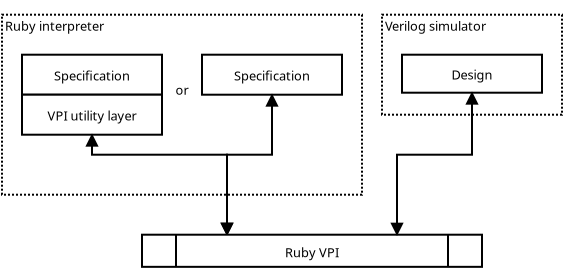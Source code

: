<?xml version="1.0" encoding="UTF-8"?>
<dia:diagram xmlns:dia="http://www.lysator.liu.se/~alla/dia/">
  <dia:layer name="relay" visible="false">
    <dia:object type="Flowchart - Box" version="0" id="O0">
      <dia:attribute name="obj_pos">
        <dia:point val="5,13"/>
      </dia:attribute>
      <dia:attribute name="obj_bb">
        <dia:rectangle val="4.95,12.95;12.05,15.05"/>
      </dia:attribute>
      <dia:attribute name="elem_corner">
        <dia:point val="5,13"/>
      </dia:attribute>
      <dia:attribute name="elem_width">
        <dia:real val="7"/>
      </dia:attribute>
      <dia:attribute name="elem_height">
        <dia:real val="2"/>
      </dia:attribute>
      <dia:attribute name="show_background">
        <dia:boolean val="true"/>
      </dia:attribute>
      <dia:attribute name="padding">
        <dia:real val="0.5"/>
      </dia:attribute>
      <dia:attribute name="text">
        <dia:composite type="text">
          <dia:attribute name="string">
            <dia:string>#Verilog simulator#</dia:string>
          </dia:attribute>
          <dia:attribute name="font">
            <dia:font family="sans" style="0" name="Helvetica"/>
          </dia:attribute>
          <dia:attribute name="height">
            <dia:real val="0.8"/>
          </dia:attribute>
          <dia:attribute name="pos">
            <dia:point val="8.5,14.15"/>
          </dia:attribute>
          <dia:attribute name="color">
            <dia:color val="#000000"/>
          </dia:attribute>
          <dia:attribute name="alignment">
            <dia:enum val="1"/>
          </dia:attribute>
        </dia:composite>
      </dia:attribute>
    </dia:object>
    <dia:object type="Flowchart - Box" version="0" id="O1">
      <dia:attribute name="obj_pos">
        <dia:point val="18,13"/>
      </dia:attribute>
      <dia:attribute name="obj_bb">
        <dia:rectangle val="17.95,12.95;22.05,15.05"/>
      </dia:attribute>
      <dia:attribute name="elem_corner">
        <dia:point val="18,13"/>
      </dia:attribute>
      <dia:attribute name="elem_width">
        <dia:real val="4"/>
      </dia:attribute>
      <dia:attribute name="elem_height">
        <dia:real val="2"/>
      </dia:attribute>
      <dia:attribute name="show_background">
        <dia:boolean val="true"/>
      </dia:attribute>
      <dia:attribute name="padding">
        <dia:real val="0.5"/>
      </dia:attribute>
      <dia:attribute name="text">
        <dia:composite type="text">
          <dia:attribute name="string">
            <dia:string>#Ruby#</dia:string>
          </dia:attribute>
          <dia:attribute name="font">
            <dia:font family="sans" style="0" name="Helvetica"/>
          </dia:attribute>
          <dia:attribute name="height">
            <dia:real val="0.8"/>
          </dia:attribute>
          <dia:attribute name="pos">
            <dia:point val="20,14.15"/>
          </dia:attribute>
          <dia:attribute name="color">
            <dia:color val="#000000"/>
          </dia:attribute>
          <dia:attribute name="alignment">
            <dia:enum val="1"/>
          </dia:attribute>
        </dia:composite>
      </dia:attribute>
    </dia:object>
    <dia:object type="Standard - ZigZagLine" version="0" id="O2">
      <dia:attribute name="obj_pos">
        <dia:point val="12,14"/>
      </dia:attribute>
      <dia:attribute name="obj_bb">
        <dia:rectangle val="12,13.95;18.071,14.05"/>
      </dia:attribute>
      <dia:attribute name="orth_points">
        <dia:point val="12,14"/>
        <dia:point val="12,14"/>
        <dia:point val="18,14"/>
        <dia:point val="18,14"/>
      </dia:attribute>
      <dia:attribute name="orth_orient">
        <dia:enum val="0"/>
        <dia:enum val="1"/>
        <dia:enum val="0"/>
      </dia:attribute>
      <dia:attribute name="end_arrow">
        <dia:enum val="22"/>
      </dia:attribute>
      <dia:attribute name="end_arrow_length">
        <dia:real val="0.5"/>
      </dia:attribute>
      <dia:attribute name="end_arrow_width">
        <dia:real val="0.5"/>
      </dia:attribute>
      <dia:connections>
        <dia:connection handle="0" to="O0" connection="8"/>
        <dia:connection handle="1" to="O1" connection="7"/>
      </dia:connections>
    </dia:object>
    <dia:object type="Standard - ZigZagLine" version="0" id="O3">
      <dia:attribute name="obj_pos">
        <dia:point val="22,14"/>
      </dia:attribute>
      <dia:attribute name="obj_bb">
        <dia:rectangle val="3.95,13.5;23.05,16.05"/>
      </dia:attribute>
      <dia:attribute name="orth_points">
        <dia:point val="22,14"/>
        <dia:point val="23,14"/>
        <dia:point val="23,16"/>
        <dia:point val="4,16"/>
        <dia:point val="4,14"/>
        <dia:point val="5,14"/>
      </dia:attribute>
      <dia:attribute name="orth_orient">
        <dia:enum val="0"/>
        <dia:enum val="1"/>
        <dia:enum val="0"/>
        <dia:enum val="1"/>
        <dia:enum val="0"/>
      </dia:attribute>
      <dia:attribute name="autorouting">
        <dia:boolean val="false"/>
      </dia:attribute>
      <dia:attribute name="end_arrow">
        <dia:enum val="22"/>
      </dia:attribute>
      <dia:attribute name="end_arrow_length">
        <dia:real val="0.5"/>
      </dia:attribute>
      <dia:attribute name="end_arrow_width">
        <dia:real val="0.5"/>
      </dia:attribute>
      <dia:connections>
        <dia:connection handle="0" to="O1" connection="8"/>
        <dia:connection handle="1" to="O0" connection="7"/>
      </dia:connections>
    </dia:object>
    <dia:object type="Standard - Text" version="0" id="O4">
      <dia:attribute name="obj_pos">
        <dia:point val="14.85,13.5"/>
      </dia:attribute>
      <dia:attribute name="obj_bb">
        <dia:rectangle val="12.731,12.95;16.969,13.9"/>
      </dia:attribute>
      <dia:attribute name="text">
        <dia:composite type="text">
          <dia:attribute name="string">
            <dia:string>#$ruby_relay();#</dia:string>
          </dia:attribute>
          <dia:attribute name="font">
            <dia:font family="sans" style="0" name="Helvetica"/>
          </dia:attribute>
          <dia:attribute name="height">
            <dia:real val="0.8"/>
          </dia:attribute>
          <dia:attribute name="pos">
            <dia:point val="14.85,13.5"/>
          </dia:attribute>
          <dia:attribute name="color">
            <dia:color val="#000000"/>
          </dia:attribute>
          <dia:attribute name="alignment">
            <dia:enum val="1"/>
          </dia:attribute>
        </dia:composite>
      </dia:attribute>
    </dia:object>
    <dia:object type="Standard - Text" version="0" id="O5">
      <dia:attribute name="obj_pos">
        <dia:point val="11.25,16.9"/>
      </dia:attribute>
      <dia:attribute name="obj_bb">
        <dia:rectangle val="11.25,16.35;16.438,17.3"/>
      </dia:attribute>
      <dia:attribute name="text">
        <dia:composite type="text">
          <dia:attribute name="string">
            <dia:string>#Vpi::relay_verilog#</dia:string>
          </dia:attribute>
          <dia:attribute name="font">
            <dia:font family="sans" style="0" name="Helvetica"/>
          </dia:attribute>
          <dia:attribute name="height">
            <dia:real val="0.8"/>
          </dia:attribute>
          <dia:attribute name="pos">
            <dia:point val="11.25,16.9"/>
          </dia:attribute>
          <dia:attribute name="color">
            <dia:color val="#000000"/>
          </dia:attribute>
          <dia:attribute name="alignment">
            <dia:enum val="0"/>
          </dia:attribute>
        </dia:composite>
      </dia:attribute>
    </dia:object>
    <dia:object type="Standard - ZigZagLine" version="0" id="O6">
      <dia:attribute name="obj_pos">
        <dia:point val="19,13"/>
      </dia:attribute>
      <dia:attribute name="obj_bb">
        <dia:rectangle val="18.95,11.95;21.5,13.05"/>
      </dia:attribute>
      <dia:attribute name="orth_points">
        <dia:point val="19,13"/>
        <dia:point val="19,12"/>
        <dia:point val="21,12"/>
        <dia:point val="21,13"/>
      </dia:attribute>
      <dia:attribute name="orth_orient">
        <dia:enum val="1"/>
        <dia:enum val="0"/>
        <dia:enum val="1"/>
      </dia:attribute>
      <dia:attribute name="line_style">
        <dia:enum val="4"/>
      </dia:attribute>
      <dia:attribute name="end_arrow">
        <dia:enum val="1"/>
      </dia:attribute>
      <dia:attribute name="end_arrow_length">
        <dia:real val="0.5"/>
      </dia:attribute>
      <dia:attribute name="end_arrow_width">
        <dia:real val="0.5"/>
      </dia:attribute>
      <dia:connections>
        <dia:connection handle="0" to="O1" connection="1"/>
        <dia:connection handle="1" to="O1" connection="3"/>
      </dia:connections>
    </dia:object>
    <dia:object type="Standard - ZigZagLine" version="0" id="O7">
      <dia:attribute name="obj_pos">
        <dia:point val="6.75,13"/>
      </dia:attribute>
      <dia:attribute name="obj_bb">
        <dia:rectangle val="6.7,11.95;10.75,13.05"/>
      </dia:attribute>
      <dia:attribute name="orth_points">
        <dia:point val="6.75,13"/>
        <dia:point val="6.75,12"/>
        <dia:point val="10.25,12"/>
        <dia:point val="10.25,13"/>
      </dia:attribute>
      <dia:attribute name="orth_orient">
        <dia:enum val="1"/>
        <dia:enum val="0"/>
        <dia:enum val="1"/>
      </dia:attribute>
      <dia:attribute name="autorouting">
        <dia:boolean val="false"/>
      </dia:attribute>
      <dia:attribute name="line_style">
        <dia:enum val="4"/>
      </dia:attribute>
      <dia:attribute name="end_arrow">
        <dia:enum val="1"/>
      </dia:attribute>
      <dia:attribute name="end_arrow_length">
        <dia:real val="0.5"/>
      </dia:attribute>
      <dia:attribute name="end_arrow_width">
        <dia:real val="0.5"/>
      </dia:attribute>
      <dia:connections>
        <dia:connection handle="0" to="O0" connection="1"/>
        <dia:connection handle="1" to="O0" connection="3"/>
      </dia:connections>
    </dia:object>
  </dia:layer>
  <dia:layer name="init" visible="false">
    <dia:object type="Flowchart - Box" version="0" id="O8">
      <dia:attribute name="obj_pos">
        <dia:point val="-2.135,-7.52"/>
      </dia:attribute>
      <dia:attribute name="obj_bb">
        <dia:rectangle val="-2.185,-7.57;4.915,-5.47"/>
      </dia:attribute>
      <dia:attribute name="elem_corner">
        <dia:point val="-2.135,-7.52"/>
      </dia:attribute>
      <dia:attribute name="elem_width">
        <dia:real val="7"/>
      </dia:attribute>
      <dia:attribute name="elem_height">
        <dia:real val="2"/>
      </dia:attribute>
      <dia:attribute name="show_background">
        <dia:boolean val="true"/>
      </dia:attribute>
      <dia:attribute name="padding">
        <dia:real val="0.5"/>
      </dia:attribute>
      <dia:attribute name="text">
        <dia:composite type="text">
          <dia:attribute name="string">
            <dia:string>#Verilog simulator#</dia:string>
          </dia:attribute>
          <dia:attribute name="font">
            <dia:font family="sans" style="0" name="Helvetica"/>
          </dia:attribute>
          <dia:attribute name="height">
            <dia:real val="0.8"/>
          </dia:attribute>
          <dia:attribute name="pos">
            <dia:point val="1.365,-6.37"/>
          </dia:attribute>
          <dia:attribute name="color">
            <dia:color val="#000000"/>
          </dia:attribute>
          <dia:attribute name="alignment">
            <dia:enum val="1"/>
          </dia:attribute>
        </dia:composite>
      </dia:attribute>
    </dia:object>
    <dia:object type="Flowchart - Box" version="0" id="O9">
      <dia:attribute name="obj_pos">
        <dia:point val="10.865,-7.52"/>
      </dia:attribute>
      <dia:attribute name="obj_bb">
        <dia:rectangle val="10.815,-7.57;14.915,-5.47"/>
      </dia:attribute>
      <dia:attribute name="elem_corner">
        <dia:point val="10.865,-7.52"/>
      </dia:attribute>
      <dia:attribute name="elem_width">
        <dia:real val="4"/>
      </dia:attribute>
      <dia:attribute name="elem_height">
        <dia:real val="2"/>
      </dia:attribute>
      <dia:attribute name="show_background">
        <dia:boolean val="true"/>
      </dia:attribute>
      <dia:attribute name="padding">
        <dia:real val="0.5"/>
      </dia:attribute>
      <dia:attribute name="text">
        <dia:composite type="text">
          <dia:attribute name="string">
            <dia:string>#Ruby#</dia:string>
          </dia:attribute>
          <dia:attribute name="font">
            <dia:font family="sans" style="0" name="Helvetica"/>
          </dia:attribute>
          <dia:attribute name="height">
            <dia:real val="0.8"/>
          </dia:attribute>
          <dia:attribute name="pos">
            <dia:point val="12.865,-6.37"/>
          </dia:attribute>
          <dia:attribute name="color">
            <dia:color val="#000000"/>
          </dia:attribute>
          <dia:attribute name="alignment">
            <dia:enum val="1"/>
          </dia:attribute>
        </dia:composite>
      </dia:attribute>
    </dia:object>
    <dia:object type="Standard - ZigZagLine" version="0" id="O10">
      <dia:attribute name="obj_pos">
        <dia:point val="4.865,-6.52"/>
      </dia:attribute>
      <dia:attribute name="obj_bb">
        <dia:rectangle val="4.865,-6.57;10.936,-6.47"/>
      </dia:attribute>
      <dia:attribute name="orth_points">
        <dia:point val="4.865,-6.52"/>
        <dia:point val="4.865,-6.52"/>
        <dia:point val="10.865,-6.52"/>
        <dia:point val="10.865,-6.52"/>
      </dia:attribute>
      <dia:attribute name="orth_orient">
        <dia:enum val="0"/>
        <dia:enum val="1"/>
        <dia:enum val="0"/>
      </dia:attribute>
      <dia:attribute name="end_arrow">
        <dia:enum val="22"/>
      </dia:attribute>
      <dia:attribute name="end_arrow_length">
        <dia:real val="0.5"/>
      </dia:attribute>
      <dia:attribute name="end_arrow_width">
        <dia:real val="0.5"/>
      </dia:attribute>
      <dia:connections>
        <dia:connection handle="0" to="O8" connection="8"/>
        <dia:connection handle="1" to="O9" connection="7"/>
      </dia:connections>
    </dia:object>
    <dia:object type="Standard - ZigZagLine" version="0" id="O11">
      <dia:attribute name="obj_pos">
        <dia:point val="14.865,-6.52"/>
      </dia:attribute>
      <dia:attribute name="obj_bb">
        <dia:rectangle val="-3.185,-7.02;15.915,-4.47"/>
      </dia:attribute>
      <dia:attribute name="orth_points">
        <dia:point val="14.865,-6.52"/>
        <dia:point val="15.865,-6.52"/>
        <dia:point val="15.865,-4.52"/>
        <dia:point val="-3.135,-4.52"/>
        <dia:point val="-3.135,-6.52"/>
        <dia:point val="-2.135,-6.52"/>
      </dia:attribute>
      <dia:attribute name="orth_orient">
        <dia:enum val="0"/>
        <dia:enum val="1"/>
        <dia:enum val="0"/>
        <dia:enum val="1"/>
        <dia:enum val="0"/>
      </dia:attribute>
      <dia:attribute name="autorouting">
        <dia:boolean val="false"/>
      </dia:attribute>
      <dia:attribute name="end_arrow">
        <dia:enum val="22"/>
      </dia:attribute>
      <dia:attribute name="end_arrow_length">
        <dia:real val="0.5"/>
      </dia:attribute>
      <dia:attribute name="end_arrow_width">
        <dia:real val="0.5"/>
      </dia:attribute>
      <dia:connections>
        <dia:connection handle="0" to="O9" connection="8"/>
        <dia:connection handle="1" to="O8" connection="7"/>
      </dia:connections>
    </dia:object>
    <dia:object type="Standard - Text" version="0" id="O12">
      <dia:attribute name="obj_pos">
        <dia:point val="7.715,-7.02"/>
      </dia:attribute>
      <dia:attribute name="obj_bb">
        <dia:rectangle val="5.865,-7.57;9.565,-6.62"/>
      </dia:attribute>
      <dia:attribute name="text">
        <dia:composite type="text">
          <dia:attribute name="string">
            <dia:string>#$ruby_init();#</dia:string>
          </dia:attribute>
          <dia:attribute name="font">
            <dia:font family="sans" style="0" name="Helvetica"/>
          </dia:attribute>
          <dia:attribute name="height">
            <dia:real val="0.8"/>
          </dia:attribute>
          <dia:attribute name="pos">
            <dia:point val="7.715,-7.02"/>
          </dia:attribute>
          <dia:attribute name="color">
            <dia:color val="#000000"/>
          </dia:attribute>
          <dia:attribute name="alignment">
            <dia:enum val="1"/>
          </dia:attribute>
        </dia:composite>
      </dia:attribute>
    </dia:object>
    <dia:object type="Standard - Text" version="0" id="O13">
      <dia:attribute name="obj_pos">
        <dia:point val="4.115,-3.62"/>
      </dia:attribute>
      <dia:attribute name="obj_bb">
        <dia:rectangle val="4.115,-4.17;9.303,-3.22"/>
      </dia:attribute>
      <dia:attribute name="text">
        <dia:composite type="text">
          <dia:attribute name="string">
            <dia:string>#Vpi::relay_verilog#</dia:string>
          </dia:attribute>
          <dia:attribute name="font">
            <dia:font family="sans" style="0" name="Helvetica"/>
          </dia:attribute>
          <dia:attribute name="height">
            <dia:real val="0.8"/>
          </dia:attribute>
          <dia:attribute name="pos">
            <dia:point val="4.115,-3.62"/>
          </dia:attribute>
          <dia:attribute name="color">
            <dia:color val="#000000"/>
          </dia:attribute>
          <dia:attribute name="alignment">
            <dia:enum val="0"/>
          </dia:attribute>
        </dia:composite>
      </dia:attribute>
    </dia:object>
    <dia:object type="Standard - ZigZagLine" version="0" id="O14">
      <dia:attribute name="obj_pos">
        <dia:point val="11.865,-7.52"/>
      </dia:attribute>
      <dia:attribute name="obj_bb">
        <dia:rectangle val="11.815,-8.57;14.365,-7.47"/>
      </dia:attribute>
      <dia:attribute name="orth_points">
        <dia:point val="11.865,-7.52"/>
        <dia:point val="11.865,-8.52"/>
        <dia:point val="13.865,-8.52"/>
        <dia:point val="13.865,-7.52"/>
      </dia:attribute>
      <dia:attribute name="orth_orient">
        <dia:enum val="1"/>
        <dia:enum val="0"/>
        <dia:enum val="1"/>
      </dia:attribute>
      <dia:attribute name="autorouting">
        <dia:boolean val="false"/>
      </dia:attribute>
      <dia:attribute name="line_style">
        <dia:enum val="4"/>
      </dia:attribute>
      <dia:attribute name="end_arrow">
        <dia:enum val="1"/>
      </dia:attribute>
      <dia:attribute name="end_arrow_length">
        <dia:real val="0.5"/>
      </dia:attribute>
      <dia:attribute name="end_arrow_width">
        <dia:real val="0.5"/>
      </dia:attribute>
      <dia:connections>
        <dia:connection handle="0" to="O9" connection="1"/>
        <dia:connection handle="1" to="O9" connection="3"/>
      </dia:connections>
    </dia:object>
    <dia:object type="Standard - ZigZagLine" version="0" id="O15">
      <dia:attribute name="obj_pos">
        <dia:point val="-0.385,-7.52"/>
      </dia:attribute>
      <dia:attribute name="obj_bb">
        <dia:rectangle val="-0.435,-8.57;3.615,-7.47"/>
      </dia:attribute>
      <dia:attribute name="orth_points">
        <dia:point val="-0.385,-7.52"/>
        <dia:point val="-0.385,-8.52"/>
        <dia:point val="3.115,-8.52"/>
        <dia:point val="3.115,-7.52"/>
      </dia:attribute>
      <dia:attribute name="orth_orient">
        <dia:enum val="1"/>
        <dia:enum val="0"/>
        <dia:enum val="1"/>
      </dia:attribute>
      <dia:attribute name="line_style">
        <dia:enum val="4"/>
      </dia:attribute>
      <dia:attribute name="end_arrow">
        <dia:enum val="1"/>
      </dia:attribute>
      <dia:attribute name="end_arrow_length">
        <dia:real val="0.5"/>
      </dia:attribute>
      <dia:attribute name="end_arrow_width">
        <dia:real val="0.5"/>
      </dia:attribute>
      <dia:connections>
        <dia:connection handle="0" to="O8" connection="1"/>
        <dia:connection handle="1" to="O8" connection="3"/>
      </dia:connections>
    </dia:object>
  </dia:layer>
  <dia:layer name="arch detail" visible="true">
    <dia:group>
      <dia:object type="Standard - Box" version="0" id="O16">
        <dia:attribute name="obj_pos">
          <dia:point val="16,58"/>
        </dia:attribute>
        <dia:attribute name="obj_bb">
          <dia:rectangle val="15.95,57.95;34.05,67.05"/>
        </dia:attribute>
        <dia:attribute name="elem_corner">
          <dia:point val="16,58"/>
        </dia:attribute>
        <dia:attribute name="elem_width">
          <dia:real val="18"/>
        </dia:attribute>
        <dia:attribute name="elem_height">
          <dia:real val="9"/>
        </dia:attribute>
        <dia:attribute name="show_background">
          <dia:boolean val="true"/>
        </dia:attribute>
        <dia:attribute name="line_style">
          <dia:enum val="4"/>
        </dia:attribute>
      </dia:object>
      <dia:object type="Flowchart - Box" version="0" id="O17">
        <dia:attribute name="obj_pos">
          <dia:point val="17,60"/>
        </dia:attribute>
        <dia:attribute name="obj_bb">
          <dia:rectangle val="16.95,59.95;24.05,62.05"/>
        </dia:attribute>
        <dia:attribute name="elem_corner">
          <dia:point val="17,60"/>
        </dia:attribute>
        <dia:attribute name="elem_width">
          <dia:real val="7"/>
        </dia:attribute>
        <dia:attribute name="elem_height">
          <dia:real val="2.0"/>
        </dia:attribute>
        <dia:attribute name="show_background">
          <dia:boolean val="true"/>
        </dia:attribute>
        <dia:attribute name="padding">
          <dia:real val="0.5"/>
        </dia:attribute>
        <dia:attribute name="text">
          <dia:composite type="text">
            <dia:attribute name="string">
              <dia:string>#Specification#</dia:string>
            </dia:attribute>
            <dia:attribute name="font">
              <dia:font family="sans" style="0" name="Helvetica"/>
            </dia:attribute>
            <dia:attribute name="height">
              <dia:real val="0.8"/>
            </dia:attribute>
            <dia:attribute name="pos">
              <dia:point val="20.5,61.15"/>
            </dia:attribute>
            <dia:attribute name="color">
              <dia:color val="#000000"/>
            </dia:attribute>
            <dia:attribute name="alignment">
              <dia:enum val="1"/>
            </dia:attribute>
          </dia:composite>
        </dia:attribute>
      </dia:object>
      <dia:object type="Flowchart - Box" version="0" id="O18">
        <dia:attribute name="obj_pos">
          <dia:point val="17,62"/>
        </dia:attribute>
        <dia:attribute name="obj_bb">
          <dia:rectangle val="16.95,61.95;24.05,64.05"/>
        </dia:attribute>
        <dia:attribute name="elem_corner">
          <dia:point val="17,62"/>
        </dia:attribute>
        <dia:attribute name="elem_width">
          <dia:real val="7"/>
        </dia:attribute>
        <dia:attribute name="elem_height">
          <dia:real val="2"/>
        </dia:attribute>
        <dia:attribute name="show_background">
          <dia:boolean val="true"/>
        </dia:attribute>
        <dia:attribute name="padding">
          <dia:real val="0.5"/>
        </dia:attribute>
        <dia:attribute name="text">
          <dia:composite type="text">
            <dia:attribute name="string">
              <dia:string>#VPI utility layer#</dia:string>
            </dia:attribute>
            <dia:attribute name="font">
              <dia:font family="sans" style="0" name="Helvetica"/>
            </dia:attribute>
            <dia:attribute name="height">
              <dia:real val="0.8"/>
            </dia:attribute>
            <dia:attribute name="pos">
              <dia:point val="20.5,63.15"/>
            </dia:attribute>
            <dia:attribute name="color">
              <dia:color val="#000000"/>
            </dia:attribute>
            <dia:attribute name="alignment">
              <dia:enum val="1"/>
            </dia:attribute>
          </dia:composite>
        </dia:attribute>
      </dia:object>
      <dia:object type="Standard - Text" version="0" id="O19">
        <dia:attribute name="obj_pos">
          <dia:point val="16,58"/>
        </dia:attribute>
        <dia:attribute name="obj_bb">
          <dia:rectangle val="16,57.45;21.262,59.2"/>
        </dia:attribute>
        <dia:attribute name="text">
          <dia:composite type="text">
            <dia:attribute name="string">
              <dia:string>#
 Ruby interpreter#</dia:string>
            </dia:attribute>
            <dia:attribute name="font">
              <dia:font family="sans" style="0" name="Helvetica"/>
            </dia:attribute>
            <dia:attribute name="height">
              <dia:real val="0.8"/>
            </dia:attribute>
            <dia:attribute name="pos">
              <dia:point val="16,58"/>
            </dia:attribute>
            <dia:attribute name="color">
              <dia:color val="#000000"/>
            </dia:attribute>
            <dia:attribute name="alignment">
              <dia:enum val="0"/>
            </dia:attribute>
          </dia:composite>
        </dia:attribute>
        <dia:connections>
          <dia:connection handle="0" to="O16" connection="0"/>
        </dia:connections>
      </dia:object>
      <dia:object type="Flowchart - Box" version="0" id="O20">
        <dia:attribute name="obj_pos">
          <dia:point val="26,60"/>
        </dia:attribute>
        <dia:attribute name="obj_bb">
          <dia:rectangle val="25.95,59.95;33.05,62.05"/>
        </dia:attribute>
        <dia:attribute name="elem_corner">
          <dia:point val="26,60"/>
        </dia:attribute>
        <dia:attribute name="elem_width">
          <dia:real val="7"/>
        </dia:attribute>
        <dia:attribute name="elem_height">
          <dia:real val="2.0"/>
        </dia:attribute>
        <dia:attribute name="show_background">
          <dia:boolean val="true"/>
        </dia:attribute>
        <dia:attribute name="padding">
          <dia:real val="0.5"/>
        </dia:attribute>
        <dia:attribute name="text">
          <dia:composite type="text">
            <dia:attribute name="string">
              <dia:string>#Specification#</dia:string>
            </dia:attribute>
            <dia:attribute name="font">
              <dia:font family="sans" style="0" name="Helvetica"/>
            </dia:attribute>
            <dia:attribute name="height">
              <dia:real val="0.8"/>
            </dia:attribute>
            <dia:attribute name="pos">
              <dia:point val="29.5,61.15"/>
            </dia:attribute>
            <dia:attribute name="color">
              <dia:color val="#000000"/>
            </dia:attribute>
            <dia:attribute name="alignment">
              <dia:enum val="1"/>
            </dia:attribute>
          </dia:composite>
        </dia:attribute>
      </dia:object>
      <dia:object type="Standard - Text" version="0" id="O21">
        <dia:attribute name="obj_pos">
          <dia:point val="25,62"/>
        </dia:attribute>
        <dia:attribute name="obj_bb">
          <dia:rectangle val="24.675,61.45;25.325,62.4"/>
        </dia:attribute>
        <dia:attribute name="text">
          <dia:composite type="text">
            <dia:attribute name="string">
              <dia:string>#or#</dia:string>
            </dia:attribute>
            <dia:attribute name="font">
              <dia:font family="sans" style="0" name="Helvetica"/>
            </dia:attribute>
            <dia:attribute name="height">
              <dia:real val="0.8"/>
            </dia:attribute>
            <dia:attribute name="pos">
              <dia:point val="25,62"/>
            </dia:attribute>
            <dia:attribute name="color">
              <dia:color val="#000000"/>
            </dia:attribute>
            <dia:attribute name="alignment">
              <dia:enum val="1"/>
            </dia:attribute>
          </dia:composite>
        </dia:attribute>
      </dia:object>
    </dia:group>
    <dia:group>
      <dia:object type="Standard - Box" version="0" id="O22">
        <dia:attribute name="obj_pos">
          <dia:point val="35,58"/>
        </dia:attribute>
        <dia:attribute name="obj_bb">
          <dia:rectangle val="34.95,57.95;44.05,63.05"/>
        </dia:attribute>
        <dia:attribute name="elem_corner">
          <dia:point val="35,58"/>
        </dia:attribute>
        <dia:attribute name="elem_width">
          <dia:real val="9"/>
        </dia:attribute>
        <dia:attribute name="elem_height">
          <dia:real val="5"/>
        </dia:attribute>
        <dia:attribute name="show_background">
          <dia:boolean val="true"/>
        </dia:attribute>
        <dia:attribute name="line_style">
          <dia:enum val="4"/>
        </dia:attribute>
      </dia:object>
      <dia:object type="Flowchart - Box" version="0" id="O23">
        <dia:attribute name="obj_pos">
          <dia:point val="36,60"/>
        </dia:attribute>
        <dia:attribute name="obj_bb">
          <dia:rectangle val="35.95,59.95;43.05,61.95"/>
        </dia:attribute>
        <dia:attribute name="elem_corner">
          <dia:point val="36,60"/>
        </dia:attribute>
        <dia:attribute name="elem_width">
          <dia:real val="7"/>
        </dia:attribute>
        <dia:attribute name="elem_height">
          <dia:real val="1.9"/>
        </dia:attribute>
        <dia:attribute name="show_background">
          <dia:boolean val="true"/>
        </dia:attribute>
        <dia:attribute name="padding">
          <dia:real val="0.5"/>
        </dia:attribute>
        <dia:attribute name="text">
          <dia:composite type="text">
            <dia:attribute name="string">
              <dia:string>#Design#</dia:string>
            </dia:attribute>
            <dia:attribute name="font">
              <dia:font family="sans" style="0" name="Helvetica"/>
            </dia:attribute>
            <dia:attribute name="height">
              <dia:real val="0.8"/>
            </dia:attribute>
            <dia:attribute name="pos">
              <dia:point val="39.5,61.1"/>
            </dia:attribute>
            <dia:attribute name="color">
              <dia:color val="#000000"/>
            </dia:attribute>
            <dia:attribute name="alignment">
              <dia:enum val="1"/>
            </dia:attribute>
          </dia:composite>
        </dia:attribute>
      </dia:object>
      <dia:object type="Standard - Text" version="0" id="O24">
        <dia:attribute name="obj_pos">
          <dia:point val="35,58"/>
        </dia:attribute>
        <dia:attribute name="obj_bb">
          <dia:rectangle val="35,57.45;40.406,59.2"/>
        </dia:attribute>
        <dia:attribute name="text">
          <dia:composite type="text">
            <dia:attribute name="string">
              <dia:string>#
 Verilog simulator#</dia:string>
            </dia:attribute>
            <dia:attribute name="font">
              <dia:font family="sans" style="0" name="Helvetica"/>
            </dia:attribute>
            <dia:attribute name="height">
              <dia:real val="0.8"/>
            </dia:attribute>
            <dia:attribute name="pos">
              <dia:point val="35,58"/>
            </dia:attribute>
            <dia:attribute name="color">
              <dia:color val="#000000"/>
            </dia:attribute>
            <dia:attribute name="alignment">
              <dia:enum val="0"/>
            </dia:attribute>
          </dia:composite>
        </dia:attribute>
        <dia:connections>
          <dia:connection handle="0" to="O22" connection="0"/>
        </dia:connections>
      </dia:object>
    </dia:group>
    <dia:object type="Standard - ZigZagLine" version="0" id="O25">
      <dia:attribute name="obj_pos">
        <dia:point val="20.5,64"/>
      </dia:attribute>
      <dia:attribute name="obj_bb">
        <dia:rectangle val="20,63.95;27.75,69.05"/>
      </dia:attribute>
      <dia:attribute name="orth_points">
        <dia:point val="20.5,64"/>
        <dia:point val="20.5,65"/>
        <dia:point val="27.25,65"/>
        <dia:point val="27.25,69"/>
      </dia:attribute>
      <dia:attribute name="orth_orient">
        <dia:enum val="1"/>
        <dia:enum val="0"/>
        <dia:enum val="1"/>
      </dia:attribute>
      <dia:attribute name="autorouting">
        <dia:boolean val="false"/>
      </dia:attribute>
      <dia:attribute name="start_arrow">
        <dia:enum val="3"/>
      </dia:attribute>
      <dia:attribute name="start_arrow_length">
        <dia:real val="0.5"/>
      </dia:attribute>
      <dia:attribute name="start_arrow_width">
        <dia:real val="0.5"/>
      </dia:attribute>
      <dia:attribute name="end_arrow">
        <dia:enum val="3"/>
      </dia:attribute>
      <dia:attribute name="end_arrow_length">
        <dia:real val="0.5"/>
      </dia:attribute>
      <dia:attribute name="end_arrow_width">
        <dia:real val="0.5"/>
      </dia:attribute>
      <dia:connections>
        <dia:connection handle="0" to="O18" connection="13"/>
        <dia:connection handle="1" to="O27" connection="1"/>
      </dia:connections>
    </dia:object>
    <dia:object type="Standard - ZigZagLine" version="0" id="O26">
      <dia:attribute name="obj_pos">
        <dia:point val="29.5,62"/>
      </dia:attribute>
      <dia:attribute name="obj_bb">
        <dia:rectangle val="26.75,61.95;30,69.05"/>
      </dia:attribute>
      <dia:attribute name="orth_points">
        <dia:point val="29.5,62"/>
        <dia:point val="29.5,65"/>
        <dia:point val="27.25,65"/>
        <dia:point val="27.25,69"/>
      </dia:attribute>
      <dia:attribute name="orth_orient">
        <dia:enum val="1"/>
        <dia:enum val="0"/>
        <dia:enum val="1"/>
      </dia:attribute>
      <dia:attribute name="autorouting">
        <dia:boolean val="false"/>
      </dia:attribute>
      <dia:attribute name="start_arrow">
        <dia:enum val="3"/>
      </dia:attribute>
      <dia:attribute name="start_arrow_length">
        <dia:real val="0.5"/>
      </dia:attribute>
      <dia:attribute name="start_arrow_width">
        <dia:real val="0.5"/>
      </dia:attribute>
      <dia:attribute name="end_arrow">
        <dia:enum val="3"/>
      </dia:attribute>
      <dia:attribute name="end_arrow_length">
        <dia:real val="0.5"/>
      </dia:attribute>
      <dia:attribute name="end_arrow_width">
        <dia:real val="0.5"/>
      </dia:attribute>
      <dia:connections>
        <dia:connection handle="0" to="O20" connection="13"/>
        <dia:connection handle="1" to="O27" connection="1"/>
      </dia:connections>
    </dia:object>
    <dia:object type="Flowchart - Predefined Process" version="0" id="O27">
      <dia:attribute name="obj_pos">
        <dia:point val="23,69"/>
      </dia:attribute>
      <dia:attribute name="obj_bb">
        <dia:rectangle val="22.95,68.95;40.05,70.657"/>
      </dia:attribute>
      <dia:attribute name="elem_corner">
        <dia:point val="23,69"/>
      </dia:attribute>
      <dia:attribute name="elem_width">
        <dia:real val="17"/>
      </dia:attribute>
      <dia:attribute name="elem_height">
        <dia:real val="1.607"/>
      </dia:attribute>
      <dia:attribute name="line_width">
        <dia:real val="0.1"/>
      </dia:attribute>
      <dia:attribute name="line_colour">
        <dia:color val="#000000"/>
      </dia:attribute>
      <dia:attribute name="fill_colour">
        <dia:color val="#ffffff"/>
      </dia:attribute>
      <dia:attribute name="show_background">
        <dia:boolean val="true"/>
      </dia:attribute>
      <dia:attribute name="line_style">
        <dia:enum val="0"/>
        <dia:real val="1"/>
      </dia:attribute>
      <dia:attribute name="text">
        <dia:composite type="text">
          <dia:attribute name="string">
            <dia:string>#Ruby VPI#</dia:string>
          </dia:attribute>
          <dia:attribute name="font">
            <dia:font family="sans" style="0" name="Helvetica"/>
          </dia:attribute>
          <dia:attribute name="height">
            <dia:real val="0.8"/>
          </dia:attribute>
          <dia:attribute name="pos">
            <dia:point val="31.5,69.954"/>
          </dia:attribute>
          <dia:attribute name="color">
            <dia:color val="#000000"/>
          </dia:attribute>
          <dia:attribute name="alignment">
            <dia:enum val="1"/>
          </dia:attribute>
        </dia:composite>
      </dia:attribute>
      <dia:attribute name="flip_horizontal">
        <dia:boolean val="false"/>
      </dia:attribute>
      <dia:attribute name="flip_vertical">
        <dia:boolean val="false"/>
      </dia:attribute>
    </dia:object>
    <dia:object type="Standard - ZigZagLine" version="0" id="O28">
      <dia:attribute name="obj_pos">
        <dia:point val="39.5,61.9"/>
      </dia:attribute>
      <dia:attribute name="obj_bb">
        <dia:rectangle val="35.25,61.85;40,69.05"/>
      </dia:attribute>
      <dia:attribute name="orth_points">
        <dia:point val="39.5,61.9"/>
        <dia:point val="39.5,65"/>
        <dia:point val="35.75,65"/>
        <dia:point val="35.75,69"/>
      </dia:attribute>
      <dia:attribute name="orth_orient">
        <dia:enum val="1"/>
        <dia:enum val="0"/>
        <dia:enum val="1"/>
      </dia:attribute>
      <dia:attribute name="autorouting">
        <dia:boolean val="false"/>
      </dia:attribute>
      <dia:attribute name="start_arrow">
        <dia:enum val="3"/>
      </dia:attribute>
      <dia:attribute name="start_arrow_length">
        <dia:real val="0.5"/>
      </dia:attribute>
      <dia:attribute name="start_arrow_width">
        <dia:real val="0.5"/>
      </dia:attribute>
      <dia:attribute name="end_arrow">
        <dia:enum val="3"/>
      </dia:attribute>
      <dia:attribute name="end_arrow_length">
        <dia:real val="0.5"/>
      </dia:attribute>
      <dia:attribute name="end_arrow_width">
        <dia:real val="0.5"/>
      </dia:attribute>
      <dia:connections>
        <dia:connection handle="0" to="O23" connection="13"/>
        <dia:connection handle="1" to="O27" connection="3"/>
      </dia:connections>
    </dia:object>
  </dia:layer>
  <dia:layer name="arch overview" visible="false">
    <dia:object type="Flowchart - Box" version="0" id="O29">
      <dia:attribute name="obj_pos">
        <dia:point val="26,52"/>
      </dia:attribute>
      <dia:attribute name="obj_bb">
        <dia:rectangle val="25.95,51.95;33.05,53.95"/>
      </dia:attribute>
      <dia:attribute name="elem_corner">
        <dia:point val="26,52"/>
      </dia:attribute>
      <dia:attribute name="elem_width">
        <dia:real val="7"/>
      </dia:attribute>
      <dia:attribute name="elem_height">
        <dia:real val="1.9"/>
      </dia:attribute>
      <dia:attribute name="show_background">
        <dia:boolean val="true"/>
      </dia:attribute>
      <dia:attribute name="padding">
        <dia:real val="0.5"/>
      </dia:attribute>
      <dia:attribute name="text">
        <dia:composite type="text">
          <dia:attribute name="string">
            <dia:string>#Design#</dia:string>
          </dia:attribute>
          <dia:attribute name="font">
            <dia:font family="sans" style="0" name="Helvetica"/>
          </dia:attribute>
          <dia:attribute name="height">
            <dia:real val="0.8"/>
          </dia:attribute>
          <dia:attribute name="pos">
            <dia:point val="29.5,53.1"/>
          </dia:attribute>
          <dia:attribute name="color">
            <dia:color val="#000000"/>
          </dia:attribute>
          <dia:attribute name="alignment">
            <dia:enum val="1"/>
          </dia:attribute>
        </dia:composite>
      </dia:attribute>
    </dia:object>
    <dia:object type="Flowchart - Box" version="0" id="O30">
      <dia:attribute name="obj_pos">
        <dia:point val="18,52"/>
      </dia:attribute>
      <dia:attribute name="obj_bb">
        <dia:rectangle val="17.95,51.95;25.05,54.05"/>
      </dia:attribute>
      <dia:attribute name="elem_corner">
        <dia:point val="18,52"/>
      </dia:attribute>
      <dia:attribute name="elem_width">
        <dia:real val="7"/>
      </dia:attribute>
      <dia:attribute name="elem_height">
        <dia:real val="2.0"/>
      </dia:attribute>
      <dia:attribute name="show_background">
        <dia:boolean val="true"/>
      </dia:attribute>
      <dia:attribute name="padding">
        <dia:real val="0.5"/>
      </dia:attribute>
      <dia:attribute name="text">
        <dia:composite type="text">
          <dia:attribute name="string">
            <dia:string>#Specification#</dia:string>
          </dia:attribute>
          <dia:attribute name="font">
            <dia:font family="sans" style="0" name="Helvetica"/>
          </dia:attribute>
          <dia:attribute name="height">
            <dia:real val="0.8"/>
          </dia:attribute>
          <dia:attribute name="pos">
            <dia:point val="21.5,53.15"/>
          </dia:attribute>
          <dia:attribute name="color">
            <dia:color val="#000000"/>
          </dia:attribute>
          <dia:attribute name="alignment">
            <dia:enum val="1"/>
          </dia:attribute>
        </dia:composite>
      </dia:attribute>
    </dia:object>
    <dia:object type="Standard - ZigZagLine" version="0" id="O31">
      <dia:attribute name="obj_pos">
        <dia:point val="23.75,56"/>
      </dia:attribute>
      <dia:attribute name="obj_bb">
        <dia:rectangle val="21,53.95;24.25,56.05"/>
      </dia:attribute>
      <dia:attribute name="orth_points">
        <dia:point val="23.75,56"/>
        <dia:point val="23.75,55"/>
        <dia:point val="21.5,55"/>
        <dia:point val="21.5,54"/>
      </dia:attribute>
      <dia:attribute name="orth_orient">
        <dia:enum val="1"/>
        <dia:enum val="0"/>
        <dia:enum val="1"/>
      </dia:attribute>
      <dia:attribute name="start_arrow">
        <dia:enum val="3"/>
      </dia:attribute>
      <dia:attribute name="start_arrow_length">
        <dia:real val="0.5"/>
      </dia:attribute>
      <dia:attribute name="start_arrow_width">
        <dia:real val="0.5"/>
      </dia:attribute>
      <dia:attribute name="end_arrow">
        <dia:enum val="3"/>
      </dia:attribute>
      <dia:attribute name="end_arrow_length">
        <dia:real val="0.5"/>
      </dia:attribute>
      <dia:attribute name="end_arrow_width">
        <dia:real val="0.5"/>
      </dia:attribute>
      <dia:connections>
        <dia:connection handle="0" to="O33" connection="1"/>
        <dia:connection handle="1" to="O30" connection="13"/>
      </dia:connections>
    </dia:object>
    <dia:object type="Standard - ZigZagLine" version="0" id="O32">
      <dia:attribute name="obj_pos">
        <dia:point val="29.5,53.9"/>
      </dia:attribute>
      <dia:attribute name="obj_bb">
        <dia:rectangle val="26.75,53.85;30,56.05"/>
      </dia:attribute>
      <dia:attribute name="orth_points">
        <dia:point val="29.5,53.9"/>
        <dia:point val="29.5,54.95"/>
        <dia:point val="27.25,54.95"/>
        <dia:point val="27.25,56"/>
      </dia:attribute>
      <dia:attribute name="orth_orient">
        <dia:enum val="1"/>
        <dia:enum val="0"/>
        <dia:enum val="1"/>
      </dia:attribute>
      <dia:attribute name="start_arrow">
        <dia:enum val="3"/>
      </dia:attribute>
      <dia:attribute name="start_arrow_length">
        <dia:real val="0.5"/>
      </dia:attribute>
      <dia:attribute name="start_arrow_width">
        <dia:real val="0.5"/>
      </dia:attribute>
      <dia:attribute name="end_arrow">
        <dia:enum val="3"/>
      </dia:attribute>
      <dia:attribute name="end_arrow_length">
        <dia:real val="0.5"/>
      </dia:attribute>
      <dia:attribute name="end_arrow_width">
        <dia:real val="0.5"/>
      </dia:attribute>
      <dia:connections>
        <dia:connection handle="0" to="O29" connection="13"/>
        <dia:connection handle="1" to="O33" connection="3"/>
      </dia:connections>
    </dia:object>
    <dia:object type="Flowchart - Predefined Process" version="0" id="O33">
      <dia:attribute name="obj_pos">
        <dia:point val="22,56"/>
      </dia:attribute>
      <dia:attribute name="obj_bb">
        <dia:rectangle val="21.95,55.95;29.05,58.05"/>
      </dia:attribute>
      <dia:attribute name="elem_corner">
        <dia:point val="22,56"/>
      </dia:attribute>
      <dia:attribute name="elem_width">
        <dia:real val="7"/>
      </dia:attribute>
      <dia:attribute name="elem_height">
        <dia:real val="2"/>
      </dia:attribute>
      <dia:attribute name="line_width">
        <dia:real val="0.1"/>
      </dia:attribute>
      <dia:attribute name="line_colour">
        <dia:color val="#000000"/>
      </dia:attribute>
      <dia:attribute name="fill_colour">
        <dia:color val="#ffffff"/>
      </dia:attribute>
      <dia:attribute name="show_background">
        <dia:boolean val="true"/>
      </dia:attribute>
      <dia:attribute name="line_style">
        <dia:enum val="0"/>
        <dia:real val="1"/>
      </dia:attribute>
      <dia:attribute name="text">
        <dia:composite type="text">
          <dia:attribute name="string">
            <dia:string>#Ruby VPI#</dia:string>
          </dia:attribute>
          <dia:attribute name="font">
            <dia:font family="sans" style="0" name="Helvetica"/>
          </dia:attribute>
          <dia:attribute name="height">
            <dia:real val="0.8"/>
          </dia:attribute>
          <dia:attribute name="pos">
            <dia:point val="25.5,57.15"/>
          </dia:attribute>
          <dia:attribute name="color">
            <dia:color val="#000000"/>
          </dia:attribute>
          <dia:attribute name="alignment">
            <dia:enum val="1"/>
          </dia:attribute>
        </dia:composite>
      </dia:attribute>
      <dia:attribute name="flip_horizontal">
        <dia:boolean val="false"/>
      </dia:attribute>
      <dia:attribute name="flip_vertical">
        <dia:boolean val="false"/>
      </dia:attribute>
    </dia:object>
  </dia:layer>
</dia:diagram>
